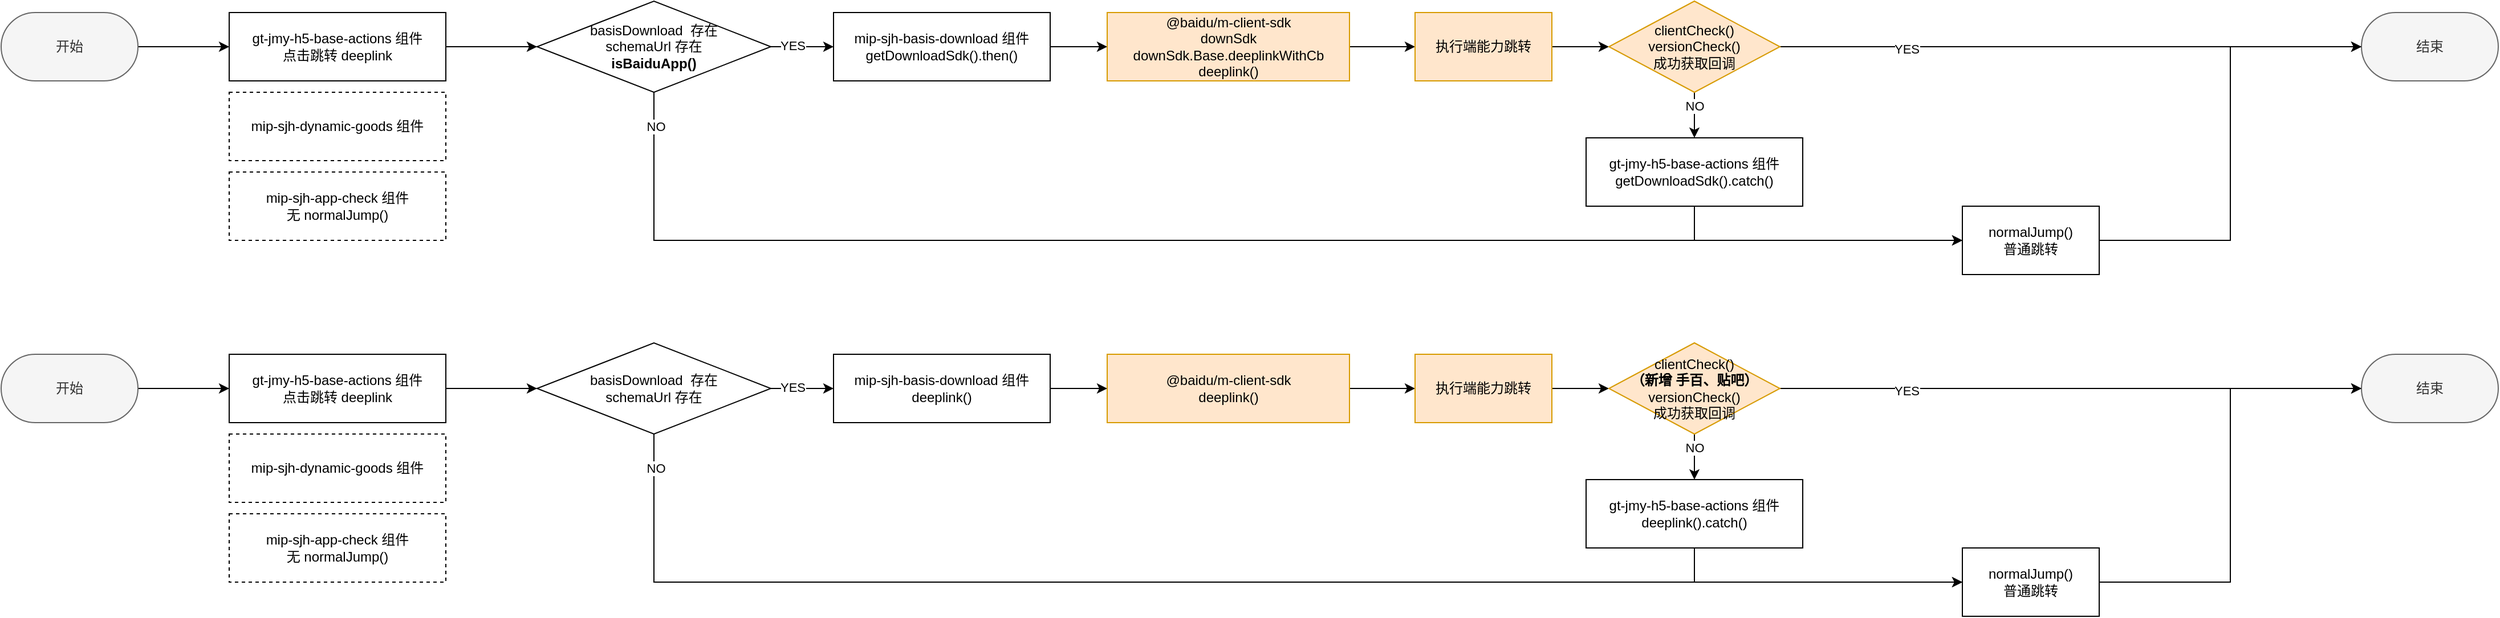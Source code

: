 <mxfile version="15.9.4" type="github">
  <diagram id="vdQ3aTWSMApDrdwH3dWy" name="第 1 页">
    <mxGraphModel dx="1148" dy="669" grid="1" gridSize="10" guides="1" tooltips="1" connect="1" arrows="1" fold="1" page="1" pageScale="1" pageWidth="3300" pageHeight="2339" math="0" shadow="0">
      <root>
        <mxCell id="0" />
        <mxCell id="1" parent="0" />
        <mxCell id="iCJVmoPsNbWgVivGObOR-3" value="" style="edgeStyle=orthogonalEdgeStyle;rounded=0;orthogonalLoop=1;jettySize=auto;html=1;" edge="1" parent="1" source="iCJVmoPsNbWgVivGObOR-1" target="iCJVmoPsNbWgVivGObOR-2">
          <mxGeometry relative="1" as="geometry" />
        </mxCell>
        <mxCell id="iCJVmoPsNbWgVivGObOR-1" value="开始" style="rounded=1;whiteSpace=wrap;html=1;arcSize=50;fillColor=#f5f5f5;fontColor=#333333;strokeColor=#666666;" vertex="1" parent="1">
          <mxGeometry x="450" y="310" width="120" height="60" as="geometry" />
        </mxCell>
        <mxCell id="iCJVmoPsNbWgVivGObOR-5" value="" style="edgeStyle=orthogonalEdgeStyle;rounded=0;orthogonalLoop=1;jettySize=auto;html=1;" edge="1" parent="1" source="iCJVmoPsNbWgVivGObOR-2" target="iCJVmoPsNbWgVivGObOR-4">
          <mxGeometry relative="1" as="geometry" />
        </mxCell>
        <mxCell id="iCJVmoPsNbWgVivGObOR-2" value="gt-jmy-h5-base-actions 组件&lt;br&gt;点击跳转 deeplink" style="rounded=1;whiteSpace=wrap;html=1;arcSize=0;" vertex="1" parent="1">
          <mxGeometry x="650" y="310" width="190" height="60" as="geometry" />
        </mxCell>
        <mxCell id="iCJVmoPsNbWgVivGObOR-7" value="" style="edgeStyle=orthogonalEdgeStyle;rounded=0;orthogonalLoop=1;jettySize=auto;html=1;" edge="1" parent="1" source="iCJVmoPsNbWgVivGObOR-4" target="iCJVmoPsNbWgVivGObOR-10">
          <mxGeometry relative="1" as="geometry">
            <mxPoint x="1220" y="340" as="targetPoint" />
          </mxGeometry>
        </mxCell>
        <mxCell id="iCJVmoPsNbWgVivGObOR-8" value="YES" style="edgeLabel;html=1;align=center;verticalAlign=middle;resizable=0;points=[];" vertex="1" connectable="0" parent="iCJVmoPsNbWgVivGObOR-7">
          <mxGeometry x="-0.331" y="1" relative="1" as="geometry">
            <mxPoint as="offset" />
          </mxGeometry>
        </mxCell>
        <mxCell id="iCJVmoPsNbWgVivGObOR-22" value="" style="edgeStyle=orthogonalEdgeStyle;rounded=0;orthogonalLoop=1;jettySize=auto;html=1;" edge="1" parent="1" source="iCJVmoPsNbWgVivGObOR-4" target="iCJVmoPsNbWgVivGObOR-21">
          <mxGeometry relative="1" as="geometry">
            <Array as="points">
              <mxPoint x="1022" y="510" />
            </Array>
          </mxGeometry>
        </mxCell>
        <mxCell id="iCJVmoPsNbWgVivGObOR-59" value="NO" style="edgeLabel;html=1;align=center;verticalAlign=middle;resizable=0;points=[];" vertex="1" connectable="0" parent="iCJVmoPsNbWgVivGObOR-22">
          <mxGeometry x="-0.954" y="1" relative="1" as="geometry">
            <mxPoint as="offset" />
          </mxGeometry>
        </mxCell>
        <mxCell id="iCJVmoPsNbWgVivGObOR-4" value="basisDownload&amp;nbsp; 存在&lt;br&gt;schemaUrl 存在&lt;br&gt;&lt;b&gt;isBaiduApp()&lt;/b&gt;" style="rhombus;whiteSpace=wrap;html=1;rounded=1;arcSize=0;" vertex="1" parent="1">
          <mxGeometry x="920" y="300" width="205" height="80" as="geometry" />
        </mxCell>
        <mxCell id="iCJVmoPsNbWgVivGObOR-15" value="" style="edgeStyle=orthogonalEdgeStyle;rounded=0;orthogonalLoop=1;jettySize=auto;html=1;entryX=0;entryY=0.5;entryDx=0;entryDy=0;" edge="1" parent="1" source="iCJVmoPsNbWgVivGObOR-6" target="iCJVmoPsNbWgVivGObOR-16">
          <mxGeometry relative="1" as="geometry">
            <mxPoint x="1680" y="340" as="targetPoint" />
          </mxGeometry>
        </mxCell>
        <mxCell id="iCJVmoPsNbWgVivGObOR-6" value="@baidu/m-client-sdk&lt;br&gt;downSdk&lt;br&gt;downSdk.Base.deeplinkWithCb&lt;br&gt;deeplink()" style="whiteSpace=wrap;html=1;rounded=1;arcSize=0;fillColor=#ffe6cc;strokeColor=#d79b00;" vertex="1" parent="1">
          <mxGeometry x="1420" y="310" width="212.5" height="60" as="geometry" />
        </mxCell>
        <mxCell id="iCJVmoPsNbWgVivGObOR-11" value="" style="edgeStyle=orthogonalEdgeStyle;rounded=0;orthogonalLoop=1;jettySize=auto;html=1;" edge="1" parent="1" source="iCJVmoPsNbWgVivGObOR-10" target="iCJVmoPsNbWgVivGObOR-6">
          <mxGeometry relative="1" as="geometry" />
        </mxCell>
        <mxCell id="iCJVmoPsNbWgVivGObOR-10" value="mip-sjh-basis-download&amp;nbsp;组件&lt;br&gt;getDownloadSdk().then()" style="rounded=1;whiteSpace=wrap;html=1;arcSize=0;" vertex="1" parent="1">
          <mxGeometry x="1180" y="310" width="190" height="60" as="geometry" />
        </mxCell>
        <mxCell id="iCJVmoPsNbWgVivGObOR-52" value="" style="edgeStyle=orthogonalEdgeStyle;rounded=0;orthogonalLoop=1;jettySize=auto;html=1;" edge="1" parent="1" source="iCJVmoPsNbWgVivGObOR-16" target="iCJVmoPsNbWgVivGObOR-51">
          <mxGeometry relative="1" as="geometry" />
        </mxCell>
        <mxCell id="iCJVmoPsNbWgVivGObOR-16" value="执行端能力跳转" style="whiteSpace=wrap;html=1;fillColor=#ffe6cc;strokeColor=#d79b00;rounded=1;arcSize=0;" vertex="1" parent="1">
          <mxGeometry x="1690" y="310" width="120" height="60" as="geometry" />
        </mxCell>
        <mxCell id="iCJVmoPsNbWgVivGObOR-19" value="结束" style="whiteSpace=wrap;html=1;fillColor=#f5f5f5;strokeColor=#666666;rounded=1;arcSize=50;fontColor=#333333;" vertex="1" parent="1">
          <mxGeometry x="2520" y="310" width="120" height="60" as="geometry" />
        </mxCell>
        <mxCell id="iCJVmoPsNbWgVivGObOR-27" style="edgeStyle=orthogonalEdgeStyle;rounded=0;orthogonalLoop=1;jettySize=auto;html=1;entryX=0;entryY=0.5;entryDx=0;entryDy=0;" edge="1" parent="1" source="iCJVmoPsNbWgVivGObOR-21" target="iCJVmoPsNbWgVivGObOR-19">
          <mxGeometry relative="1" as="geometry" />
        </mxCell>
        <mxCell id="iCJVmoPsNbWgVivGObOR-21" value="normalJump()&lt;br&gt;普通跳转" style="whiteSpace=wrap;html=1;rounded=1;arcSize=0;" vertex="1" parent="1">
          <mxGeometry x="2170" y="480" width="120" height="60" as="geometry" />
        </mxCell>
        <mxCell id="iCJVmoPsNbWgVivGObOR-54" style="edgeStyle=orthogonalEdgeStyle;rounded=0;orthogonalLoop=1;jettySize=auto;html=1;entryX=0;entryY=0.5;entryDx=0;entryDy=0;" edge="1" parent="1" source="iCJVmoPsNbWgVivGObOR-51" target="iCJVmoPsNbWgVivGObOR-19">
          <mxGeometry relative="1" as="geometry" />
        </mxCell>
        <mxCell id="iCJVmoPsNbWgVivGObOR-62" value="YES" style="edgeLabel;html=1;align=center;verticalAlign=middle;resizable=0;points=[];" vertex="1" connectable="0" parent="iCJVmoPsNbWgVivGObOR-54">
          <mxGeometry x="-0.561" y="-2" relative="1" as="geometry">
            <mxPoint x="-1" as="offset" />
          </mxGeometry>
        </mxCell>
        <mxCell id="iCJVmoPsNbWgVivGObOR-63" value="" style="edgeStyle=orthogonalEdgeStyle;rounded=0;orthogonalLoop=1;jettySize=auto;html=1;" edge="1" parent="1" source="iCJVmoPsNbWgVivGObOR-51" target="iCJVmoPsNbWgVivGObOR-57">
          <mxGeometry relative="1" as="geometry" />
        </mxCell>
        <mxCell id="iCJVmoPsNbWgVivGObOR-65" value="NO" style="edgeLabel;html=1;align=center;verticalAlign=middle;resizable=0;points=[];" vertex="1" connectable="0" parent="iCJVmoPsNbWgVivGObOR-63">
          <mxGeometry x="-0.42" y="1" relative="1" as="geometry">
            <mxPoint x="-1" as="offset" />
          </mxGeometry>
        </mxCell>
        <mxCell id="iCJVmoPsNbWgVivGObOR-51" value="&lt;span&gt;clientCheck()&lt;br&gt;&lt;/span&gt;versionCheck()&lt;span&gt;&lt;br&gt;&lt;/span&gt;成功获取回调" style="rhombus;whiteSpace=wrap;html=1;fillColor=#ffe6cc;strokeColor=#d79b00;rounded=1;arcSize=0;" vertex="1" parent="1">
          <mxGeometry x="1860" y="300" width="150" height="80" as="geometry" />
        </mxCell>
        <mxCell id="iCJVmoPsNbWgVivGObOR-64" style="edgeStyle=orthogonalEdgeStyle;rounded=0;orthogonalLoop=1;jettySize=auto;html=1;entryX=0;entryY=0.5;entryDx=0;entryDy=0;" edge="1" parent="1" source="iCJVmoPsNbWgVivGObOR-57" target="iCJVmoPsNbWgVivGObOR-21">
          <mxGeometry relative="1" as="geometry">
            <Array as="points">
              <mxPoint x="1935" y="510" />
            </Array>
          </mxGeometry>
        </mxCell>
        <mxCell id="iCJVmoPsNbWgVivGObOR-57" value="gt-jmy-h5-base-actions&amp;nbsp;组件&lt;br&gt;getDownloadSdk().catch()" style="rounded=1;whiteSpace=wrap;html=1;arcSize=0;" vertex="1" parent="1">
          <mxGeometry x="1840" y="420" width="190" height="60" as="geometry" />
        </mxCell>
        <mxCell id="iCJVmoPsNbWgVivGObOR-66" value="" style="edgeStyle=orthogonalEdgeStyle;rounded=0;orthogonalLoop=1;jettySize=auto;html=1;" edge="1" parent="1" source="iCJVmoPsNbWgVivGObOR-67" target="iCJVmoPsNbWgVivGObOR-69">
          <mxGeometry relative="1" as="geometry" />
        </mxCell>
        <mxCell id="iCJVmoPsNbWgVivGObOR-67" value="开始" style="rounded=1;whiteSpace=wrap;html=1;arcSize=50;fillColor=#f5f5f5;fontColor=#333333;strokeColor=#666666;" vertex="1" parent="1">
          <mxGeometry x="450" y="610" width="120" height="60" as="geometry" />
        </mxCell>
        <mxCell id="iCJVmoPsNbWgVivGObOR-68" value="" style="edgeStyle=orthogonalEdgeStyle;rounded=0;orthogonalLoop=1;jettySize=auto;html=1;" edge="1" parent="1" source="iCJVmoPsNbWgVivGObOR-69" target="iCJVmoPsNbWgVivGObOR-74">
          <mxGeometry relative="1" as="geometry" />
        </mxCell>
        <mxCell id="iCJVmoPsNbWgVivGObOR-69" value="gt-jmy-h5-base-actions 组件&lt;br&gt;点击跳转 deeplink" style="rounded=1;whiteSpace=wrap;html=1;arcSize=0;" vertex="1" parent="1">
          <mxGeometry x="650" y="610" width="190" height="60" as="geometry" />
        </mxCell>
        <mxCell id="iCJVmoPsNbWgVivGObOR-70" value="" style="edgeStyle=orthogonalEdgeStyle;rounded=0;orthogonalLoop=1;jettySize=auto;html=1;" edge="1" parent="1" source="iCJVmoPsNbWgVivGObOR-74" target="iCJVmoPsNbWgVivGObOR-78">
          <mxGeometry relative="1" as="geometry">
            <mxPoint x="1220" y="640" as="targetPoint" />
          </mxGeometry>
        </mxCell>
        <mxCell id="iCJVmoPsNbWgVivGObOR-71" value="YES" style="edgeLabel;html=1;align=center;verticalAlign=middle;resizable=0;points=[];" vertex="1" connectable="0" parent="iCJVmoPsNbWgVivGObOR-70">
          <mxGeometry x="-0.331" y="1" relative="1" as="geometry">
            <mxPoint as="offset" />
          </mxGeometry>
        </mxCell>
        <mxCell id="iCJVmoPsNbWgVivGObOR-72" value="" style="edgeStyle=orthogonalEdgeStyle;rounded=0;orthogonalLoop=1;jettySize=auto;html=1;" edge="1" parent="1" source="iCJVmoPsNbWgVivGObOR-74" target="iCJVmoPsNbWgVivGObOR-83">
          <mxGeometry relative="1" as="geometry">
            <Array as="points">
              <mxPoint x="1022" y="810" />
            </Array>
          </mxGeometry>
        </mxCell>
        <mxCell id="iCJVmoPsNbWgVivGObOR-73" value="NO" style="edgeLabel;html=1;align=center;verticalAlign=middle;resizable=0;points=[];" vertex="1" connectable="0" parent="iCJVmoPsNbWgVivGObOR-72">
          <mxGeometry x="-0.954" y="1" relative="1" as="geometry">
            <mxPoint as="offset" />
          </mxGeometry>
        </mxCell>
        <mxCell id="iCJVmoPsNbWgVivGObOR-74" value="basisDownload&amp;nbsp; 存在&lt;br&gt;schemaUrl 存在" style="rhombus;whiteSpace=wrap;html=1;rounded=1;arcSize=0;" vertex="1" parent="1">
          <mxGeometry x="920" y="600" width="205" height="80" as="geometry" />
        </mxCell>
        <mxCell id="iCJVmoPsNbWgVivGObOR-75" value="" style="edgeStyle=orthogonalEdgeStyle;rounded=0;orthogonalLoop=1;jettySize=auto;html=1;entryX=0;entryY=0.5;entryDx=0;entryDy=0;" edge="1" parent="1" source="iCJVmoPsNbWgVivGObOR-76" target="iCJVmoPsNbWgVivGObOR-80">
          <mxGeometry relative="1" as="geometry">
            <mxPoint x="1680" y="640" as="targetPoint" />
          </mxGeometry>
        </mxCell>
        <mxCell id="iCJVmoPsNbWgVivGObOR-76" value="@baidu/m-client-sdk&lt;br&gt;deeplink()" style="whiteSpace=wrap;html=1;rounded=1;arcSize=0;fillColor=#ffe6cc;strokeColor=#d79b00;" vertex="1" parent="1">
          <mxGeometry x="1420" y="610" width="212.5" height="60" as="geometry" />
        </mxCell>
        <mxCell id="iCJVmoPsNbWgVivGObOR-77" value="" style="edgeStyle=orthogonalEdgeStyle;rounded=0;orthogonalLoop=1;jettySize=auto;html=1;" edge="1" parent="1" source="iCJVmoPsNbWgVivGObOR-78" target="iCJVmoPsNbWgVivGObOR-76">
          <mxGeometry relative="1" as="geometry" />
        </mxCell>
        <mxCell id="iCJVmoPsNbWgVivGObOR-78" value="mip-sjh-basis-download&amp;nbsp;组件&lt;br&gt;deeplink()" style="rounded=1;whiteSpace=wrap;html=1;arcSize=0;" vertex="1" parent="1">
          <mxGeometry x="1180" y="610" width="190" height="60" as="geometry" />
        </mxCell>
        <mxCell id="iCJVmoPsNbWgVivGObOR-79" value="" style="edgeStyle=orthogonalEdgeStyle;rounded=0;orthogonalLoop=1;jettySize=auto;html=1;" edge="1" parent="1" source="iCJVmoPsNbWgVivGObOR-80" target="iCJVmoPsNbWgVivGObOR-88">
          <mxGeometry relative="1" as="geometry" />
        </mxCell>
        <mxCell id="iCJVmoPsNbWgVivGObOR-80" value="执行端能力跳转" style="whiteSpace=wrap;html=1;fillColor=#ffe6cc;strokeColor=#d79b00;rounded=1;arcSize=0;" vertex="1" parent="1">
          <mxGeometry x="1690" y="610" width="120" height="60" as="geometry" />
        </mxCell>
        <mxCell id="iCJVmoPsNbWgVivGObOR-81" value="结束" style="whiteSpace=wrap;html=1;fillColor=#f5f5f5;strokeColor=#666666;rounded=1;arcSize=50;fontColor=#333333;" vertex="1" parent="1">
          <mxGeometry x="2520" y="610" width="120" height="60" as="geometry" />
        </mxCell>
        <mxCell id="iCJVmoPsNbWgVivGObOR-82" style="edgeStyle=orthogonalEdgeStyle;rounded=0;orthogonalLoop=1;jettySize=auto;html=1;entryX=0;entryY=0.5;entryDx=0;entryDy=0;" edge="1" parent="1" source="iCJVmoPsNbWgVivGObOR-83" target="iCJVmoPsNbWgVivGObOR-81">
          <mxGeometry relative="1" as="geometry" />
        </mxCell>
        <mxCell id="iCJVmoPsNbWgVivGObOR-83" value="normalJump()&lt;br&gt;普通跳转" style="whiteSpace=wrap;html=1;rounded=1;arcSize=0;" vertex="1" parent="1">
          <mxGeometry x="2170" y="780" width="120" height="60" as="geometry" />
        </mxCell>
        <mxCell id="iCJVmoPsNbWgVivGObOR-84" style="edgeStyle=orthogonalEdgeStyle;rounded=0;orthogonalLoop=1;jettySize=auto;html=1;entryX=0;entryY=0.5;entryDx=0;entryDy=0;" edge="1" parent="1" source="iCJVmoPsNbWgVivGObOR-88" target="iCJVmoPsNbWgVivGObOR-81">
          <mxGeometry relative="1" as="geometry" />
        </mxCell>
        <mxCell id="iCJVmoPsNbWgVivGObOR-85" value="YES" style="edgeLabel;html=1;align=center;verticalAlign=middle;resizable=0;points=[];" vertex="1" connectable="0" parent="iCJVmoPsNbWgVivGObOR-84">
          <mxGeometry x="-0.561" y="-2" relative="1" as="geometry">
            <mxPoint x="-1" as="offset" />
          </mxGeometry>
        </mxCell>
        <mxCell id="iCJVmoPsNbWgVivGObOR-86" value="" style="edgeStyle=orthogonalEdgeStyle;rounded=0;orthogonalLoop=1;jettySize=auto;html=1;" edge="1" parent="1" source="iCJVmoPsNbWgVivGObOR-88" target="iCJVmoPsNbWgVivGObOR-90">
          <mxGeometry relative="1" as="geometry" />
        </mxCell>
        <mxCell id="iCJVmoPsNbWgVivGObOR-87" value="NO" style="edgeLabel;html=1;align=center;verticalAlign=middle;resizable=0;points=[];" vertex="1" connectable="0" parent="iCJVmoPsNbWgVivGObOR-86">
          <mxGeometry x="-0.42" y="1" relative="1" as="geometry">
            <mxPoint x="-1" as="offset" />
          </mxGeometry>
        </mxCell>
        <mxCell id="iCJVmoPsNbWgVivGObOR-88" value="&lt;span&gt;clientCheck()&lt;br&gt;&lt;b&gt;（新增 手百、贴吧）&lt;br&gt;&lt;/b&gt;&lt;/span&gt;versionCheck()&lt;span&gt;&lt;br&gt;&lt;/span&gt;成功获取回调" style="rhombus;whiteSpace=wrap;html=1;fillColor=#ffe6cc;strokeColor=#d79b00;rounded=1;arcSize=0;" vertex="1" parent="1">
          <mxGeometry x="1860" y="600" width="150" height="80" as="geometry" />
        </mxCell>
        <mxCell id="iCJVmoPsNbWgVivGObOR-89" style="edgeStyle=orthogonalEdgeStyle;rounded=0;orthogonalLoop=1;jettySize=auto;html=1;entryX=0;entryY=0.5;entryDx=0;entryDy=0;" edge="1" parent="1" source="iCJVmoPsNbWgVivGObOR-90" target="iCJVmoPsNbWgVivGObOR-83">
          <mxGeometry relative="1" as="geometry">
            <Array as="points">
              <mxPoint x="1935" y="810" />
            </Array>
          </mxGeometry>
        </mxCell>
        <mxCell id="iCJVmoPsNbWgVivGObOR-90" value="gt-jmy-h5-base-actions&amp;nbsp;组件&lt;br&gt;deeplink().catch()" style="rounded=1;whiteSpace=wrap;html=1;arcSize=0;" vertex="1" parent="1">
          <mxGeometry x="1840" y="720" width="190" height="60" as="geometry" />
        </mxCell>
        <mxCell id="iCJVmoPsNbWgVivGObOR-92" value="mip-sjh-dynamic-goods 组件" style="whiteSpace=wrap;html=1;dashed=1;" vertex="1" parent="1">
          <mxGeometry x="650" y="380" width="190" height="60" as="geometry" />
        </mxCell>
        <mxCell id="iCJVmoPsNbWgVivGObOR-93" value="mip-sjh-app-check 组件&lt;br&gt;无 normalJump()" style="whiteSpace=wrap;html=1;dashed=1;" vertex="1" parent="1">
          <mxGeometry x="650" y="450" width="190" height="60" as="geometry" />
        </mxCell>
        <mxCell id="iCJVmoPsNbWgVivGObOR-94" value="mip-sjh-dynamic-goods 组件" style="whiteSpace=wrap;html=1;dashed=1;" vertex="1" parent="1">
          <mxGeometry x="650" y="680" width="190" height="60" as="geometry" />
        </mxCell>
        <mxCell id="iCJVmoPsNbWgVivGObOR-95" value="mip-sjh-app-check 组件&lt;br&gt;无 normalJump()" style="whiteSpace=wrap;html=1;dashed=1;" vertex="1" parent="1">
          <mxGeometry x="650" y="750" width="190" height="60" as="geometry" />
        </mxCell>
      </root>
    </mxGraphModel>
  </diagram>
</mxfile>
